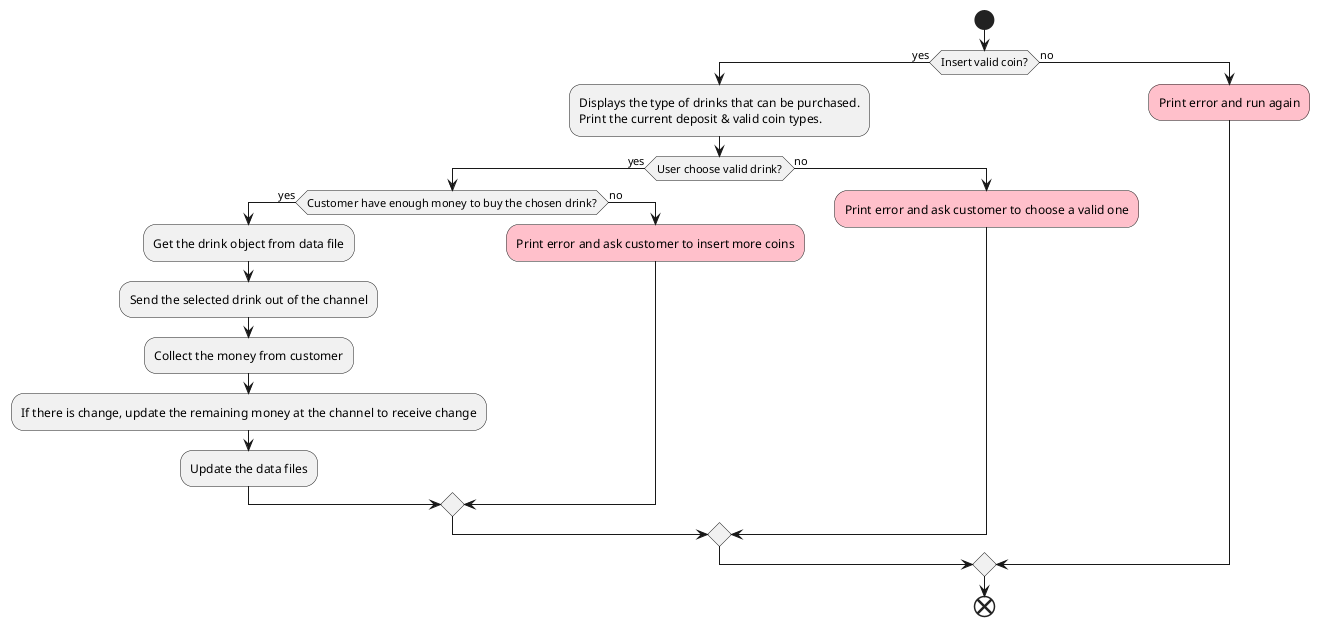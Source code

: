 @startuml
'https://plantuml.com/activity-diagram-beta

start
if (Insert valid coin?) then (yes)
    :Displays the type of drinks that can be purchased.
    Print the current deposit & valid coin types.;
    if (User choose valid drink?) then (yes)
        if(Customer have enough money to buy the chosen drink?) then (yes)
            :Get the drink object from data file;
            :Send the selected drink out of the channel;
            :Collect the money from customer;
            :If there is change, update the remaining money at the channel to receive change;
            :Update the data files;
        else (no)
            #pink:Print error and ask customer to insert more coins;
        endif
    else (no)
        #pink:Print error and ask customer to choose a valid one;
    endif
else (no)
    #pink:Print error and run again;
endif
end

@enduml
